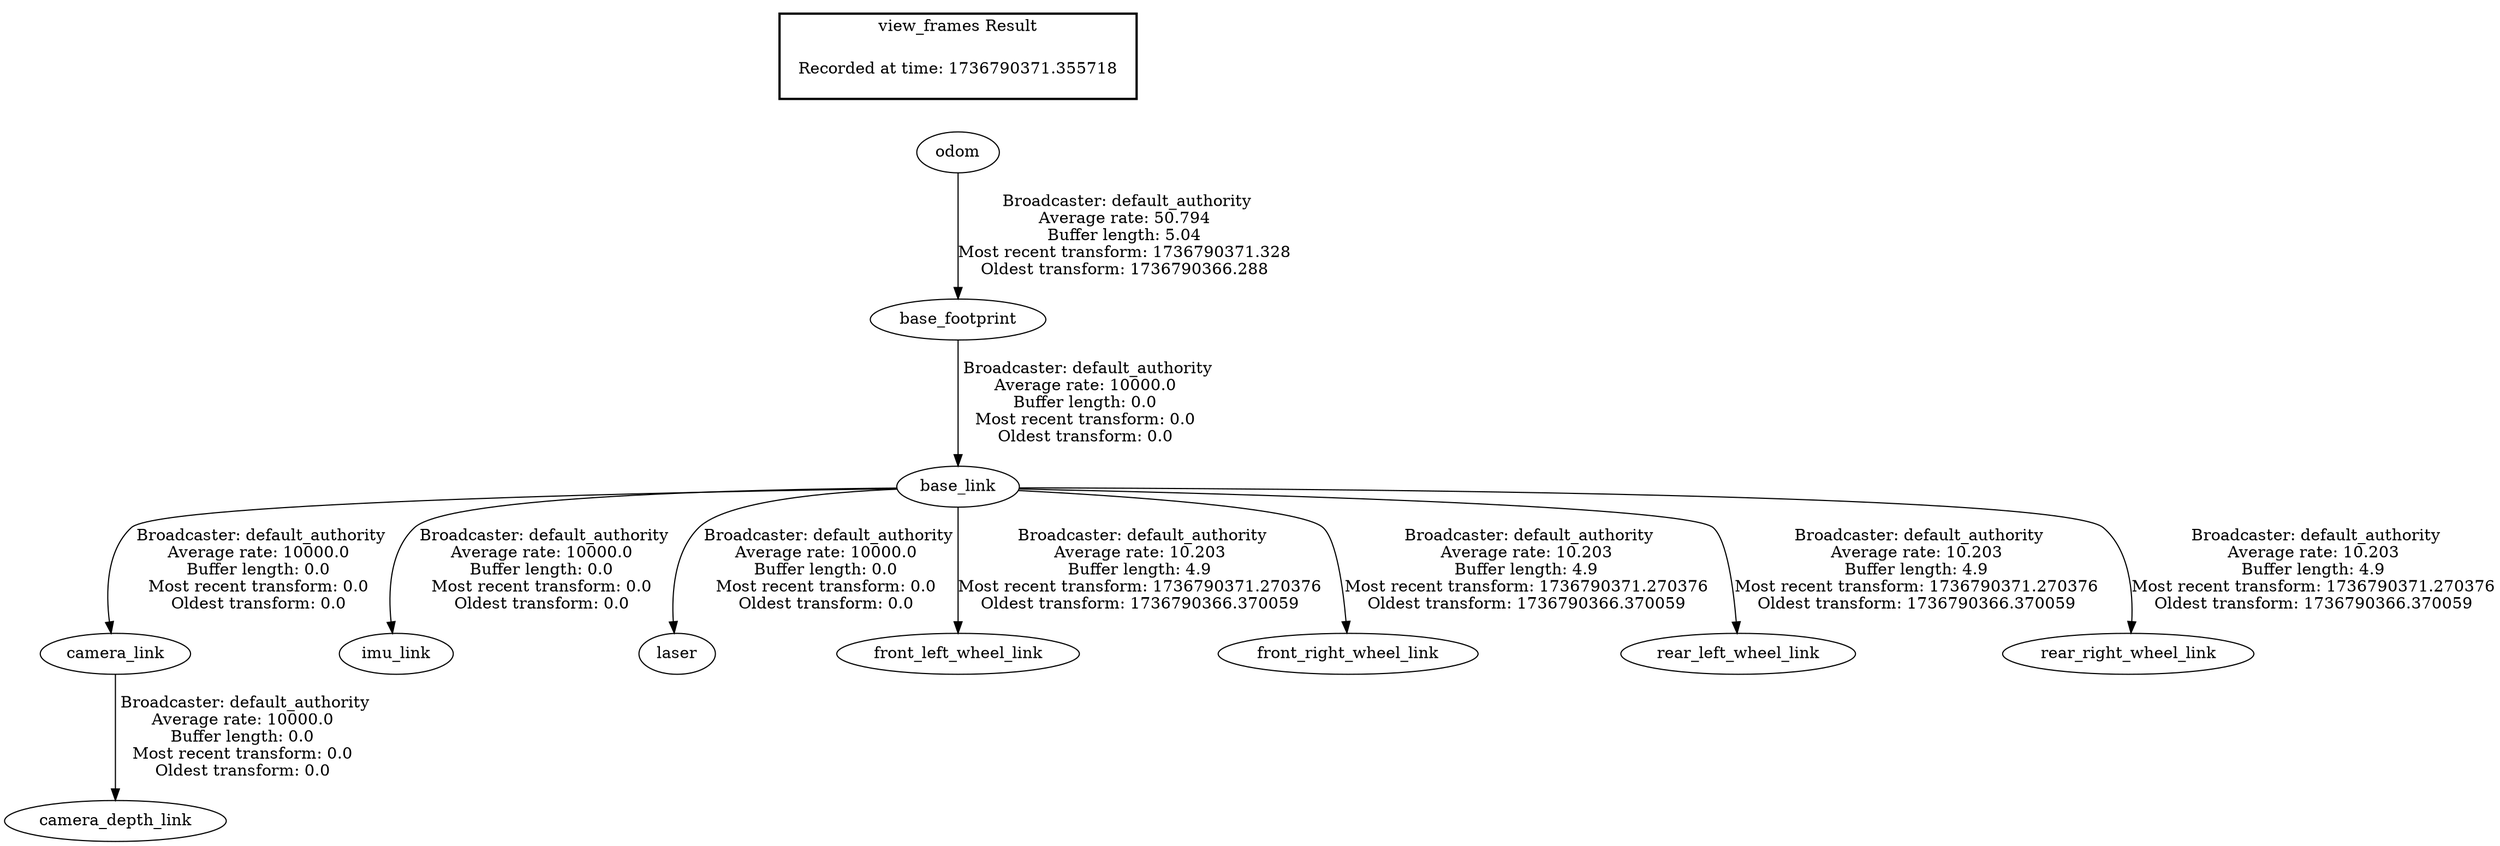 digraph G {
"odom" -> "base_footprint"[label=" Broadcaster: default_authority\nAverage rate: 50.794\nBuffer length: 5.04\nMost recent transform: 1736790371.328\nOldest transform: 1736790366.288\n"];
"base_footprint" -> "base_link"[label=" Broadcaster: default_authority\nAverage rate: 10000.0\nBuffer length: 0.0\nMost recent transform: 0.0\nOldest transform: 0.0\n"];
"camera_link" -> "camera_depth_link"[label=" Broadcaster: default_authority\nAverage rate: 10000.0\nBuffer length: 0.0\nMost recent transform: 0.0\nOldest transform: 0.0\n"];
"base_link" -> "camera_link"[label=" Broadcaster: default_authority\nAverage rate: 10000.0\nBuffer length: 0.0\nMost recent transform: 0.0\nOldest transform: 0.0\n"];
"base_link" -> "imu_link"[label=" Broadcaster: default_authority\nAverage rate: 10000.0\nBuffer length: 0.0\nMost recent transform: 0.0\nOldest transform: 0.0\n"];
"base_link" -> "laser"[label=" Broadcaster: default_authority\nAverage rate: 10000.0\nBuffer length: 0.0\nMost recent transform: 0.0\nOldest transform: 0.0\n"];
"base_link" -> "front_left_wheel_link"[label=" Broadcaster: default_authority\nAverage rate: 10.203\nBuffer length: 4.9\nMost recent transform: 1736790371.270376\nOldest transform: 1736790366.370059\n"];
"base_link" -> "front_right_wheel_link"[label=" Broadcaster: default_authority\nAverage rate: 10.203\nBuffer length: 4.9\nMost recent transform: 1736790371.270376\nOldest transform: 1736790366.370059\n"];
"base_link" -> "rear_left_wheel_link"[label=" Broadcaster: default_authority\nAverage rate: 10.203\nBuffer length: 4.9\nMost recent transform: 1736790371.270376\nOldest transform: 1736790366.370059\n"];
"base_link" -> "rear_right_wheel_link"[label=" Broadcaster: default_authority\nAverage rate: 10.203\nBuffer length: 4.9\nMost recent transform: 1736790371.270376\nOldest transform: 1736790366.370059\n"];
edge [style=invis];
 subgraph cluster_legend { style=bold; color=black; label ="view_frames Result";
"Recorded at time: 1736790371.355718"[ shape=plaintext ] ;
}->"odom";
}